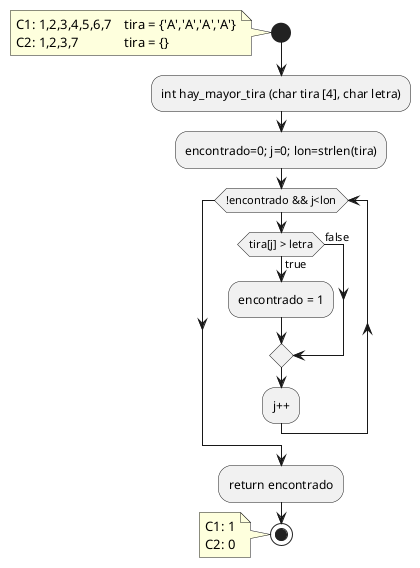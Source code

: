 @startuml
'https://plantuml.com/activity-diagram-beta

start
note
C1: 1,2,3,4,5,6,7	tira = {'A','A','A','A'}
C2: 1,2,3,7		tira = {}
end note

:int hay_mayor_tira (char tira [4], char letra);

:encontrado=0; j=0; lon=strlen(tira);

while (!encontrado && j<lon)
  if (tira[j] > letra) is (true) then
    :encontrado = 1;
  else (false)
  endif
  :j++;
endwhile

:return encontrado;

stop
note
C1: 1
C2: 0
end note

@enduml
